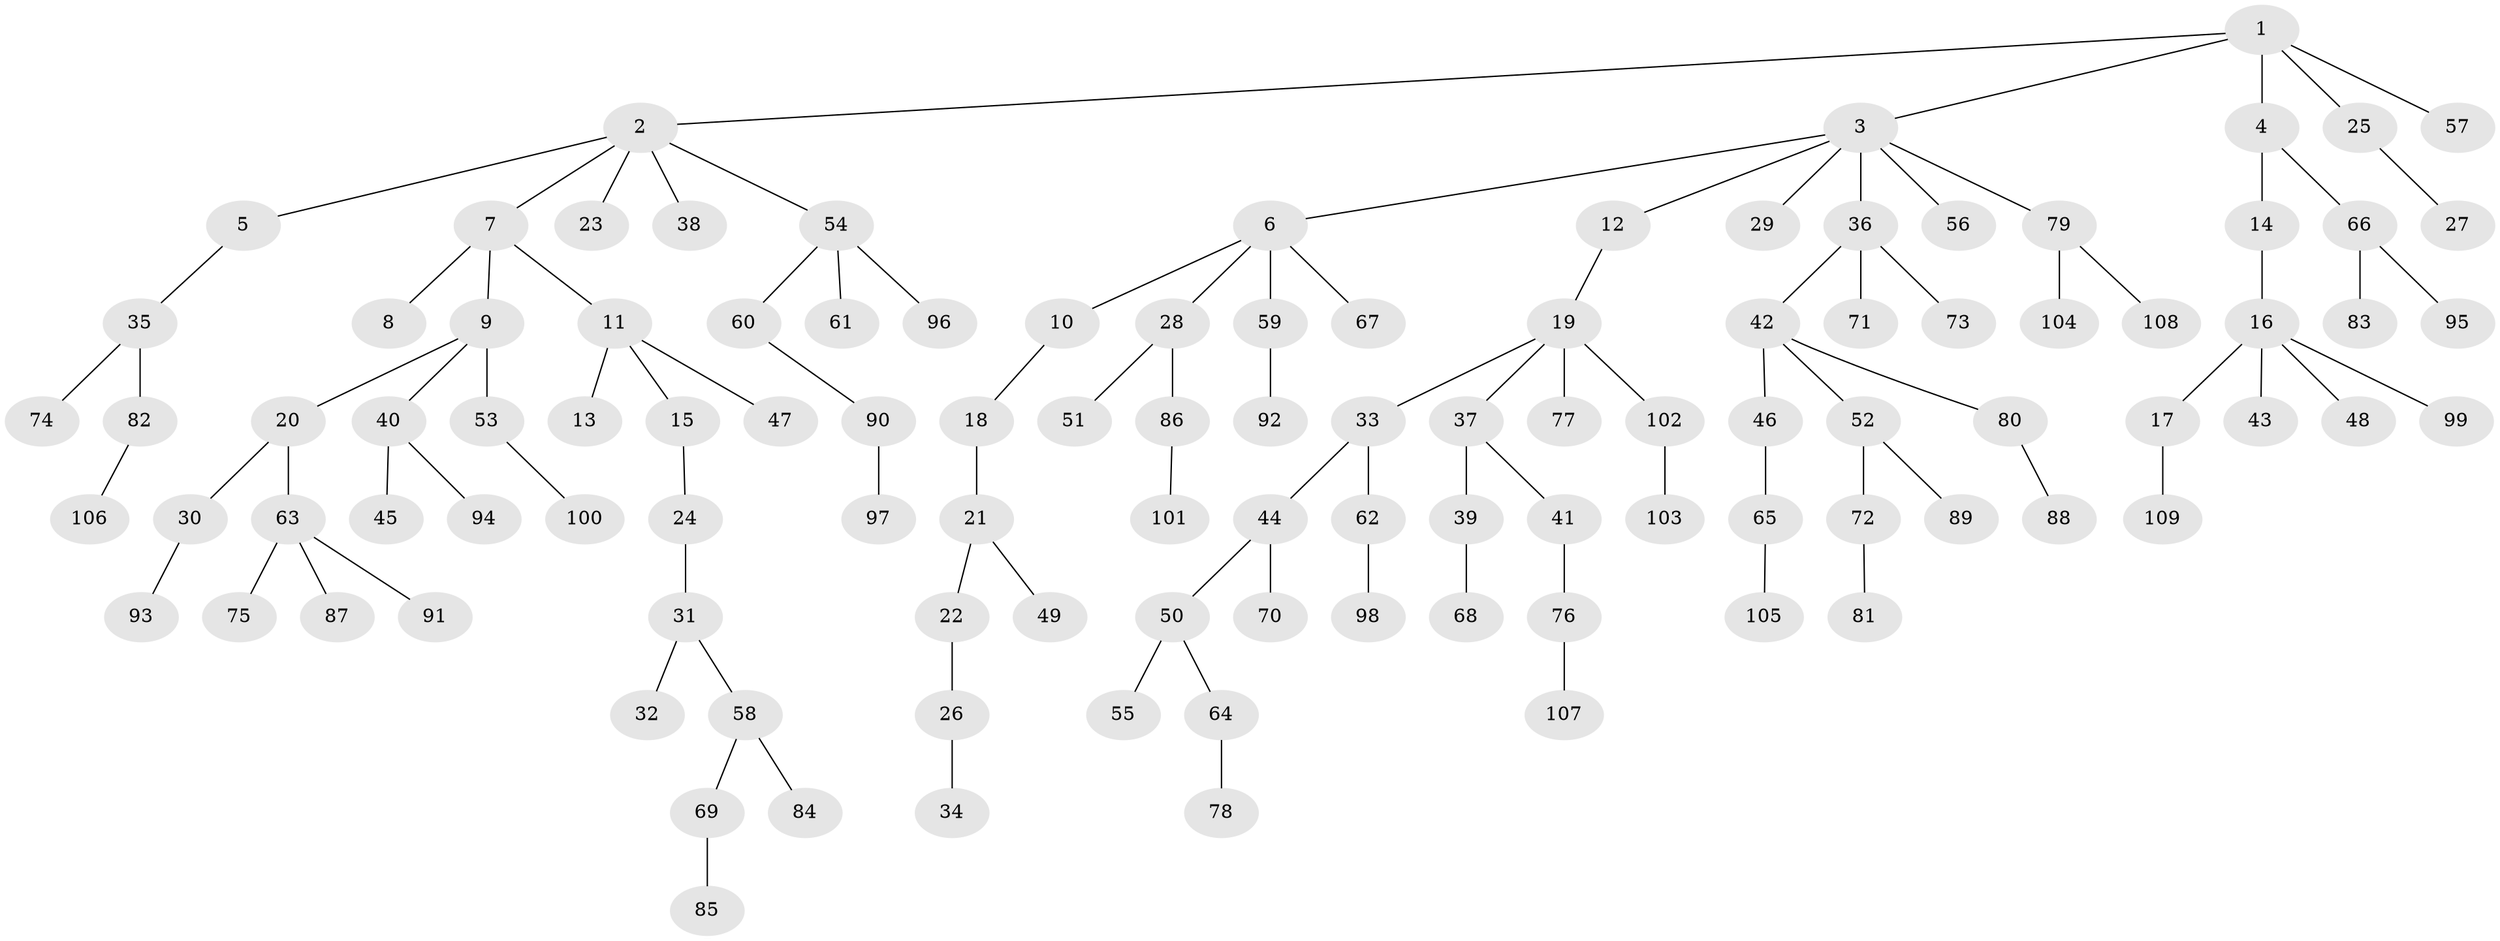 // coarse degree distribution, {3: 0.18181818181818182, 4: 0.06818181818181818, 2: 0.38636363636363635, 1: 0.36363636363636365}
// Generated by graph-tools (version 1.1) at 2025/51/03/04/25 22:51:28]
// undirected, 109 vertices, 108 edges
graph export_dot {
  node [color=gray90,style=filled];
  1;
  2;
  3;
  4;
  5;
  6;
  7;
  8;
  9;
  10;
  11;
  12;
  13;
  14;
  15;
  16;
  17;
  18;
  19;
  20;
  21;
  22;
  23;
  24;
  25;
  26;
  27;
  28;
  29;
  30;
  31;
  32;
  33;
  34;
  35;
  36;
  37;
  38;
  39;
  40;
  41;
  42;
  43;
  44;
  45;
  46;
  47;
  48;
  49;
  50;
  51;
  52;
  53;
  54;
  55;
  56;
  57;
  58;
  59;
  60;
  61;
  62;
  63;
  64;
  65;
  66;
  67;
  68;
  69;
  70;
  71;
  72;
  73;
  74;
  75;
  76;
  77;
  78;
  79;
  80;
  81;
  82;
  83;
  84;
  85;
  86;
  87;
  88;
  89;
  90;
  91;
  92;
  93;
  94;
  95;
  96;
  97;
  98;
  99;
  100;
  101;
  102;
  103;
  104;
  105;
  106;
  107;
  108;
  109;
  1 -- 2;
  1 -- 3;
  1 -- 4;
  1 -- 25;
  1 -- 57;
  2 -- 5;
  2 -- 7;
  2 -- 23;
  2 -- 38;
  2 -- 54;
  3 -- 6;
  3 -- 12;
  3 -- 29;
  3 -- 36;
  3 -- 56;
  3 -- 79;
  4 -- 14;
  4 -- 66;
  5 -- 35;
  6 -- 10;
  6 -- 28;
  6 -- 59;
  6 -- 67;
  7 -- 8;
  7 -- 9;
  7 -- 11;
  9 -- 20;
  9 -- 40;
  9 -- 53;
  10 -- 18;
  11 -- 13;
  11 -- 15;
  11 -- 47;
  12 -- 19;
  14 -- 16;
  15 -- 24;
  16 -- 17;
  16 -- 43;
  16 -- 48;
  16 -- 99;
  17 -- 109;
  18 -- 21;
  19 -- 33;
  19 -- 37;
  19 -- 77;
  19 -- 102;
  20 -- 30;
  20 -- 63;
  21 -- 22;
  21 -- 49;
  22 -- 26;
  24 -- 31;
  25 -- 27;
  26 -- 34;
  28 -- 51;
  28 -- 86;
  30 -- 93;
  31 -- 32;
  31 -- 58;
  33 -- 44;
  33 -- 62;
  35 -- 74;
  35 -- 82;
  36 -- 42;
  36 -- 71;
  36 -- 73;
  37 -- 39;
  37 -- 41;
  39 -- 68;
  40 -- 45;
  40 -- 94;
  41 -- 76;
  42 -- 46;
  42 -- 52;
  42 -- 80;
  44 -- 50;
  44 -- 70;
  46 -- 65;
  50 -- 55;
  50 -- 64;
  52 -- 72;
  52 -- 89;
  53 -- 100;
  54 -- 60;
  54 -- 61;
  54 -- 96;
  58 -- 69;
  58 -- 84;
  59 -- 92;
  60 -- 90;
  62 -- 98;
  63 -- 75;
  63 -- 87;
  63 -- 91;
  64 -- 78;
  65 -- 105;
  66 -- 83;
  66 -- 95;
  69 -- 85;
  72 -- 81;
  76 -- 107;
  79 -- 104;
  79 -- 108;
  80 -- 88;
  82 -- 106;
  86 -- 101;
  90 -- 97;
  102 -- 103;
}
